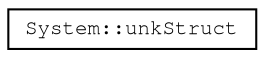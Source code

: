 digraph "Graphical Class Hierarchy"
{
 // LATEX_PDF_SIZE
  edge [fontname="FreeMono",fontsize="10",labelfontname="FreeMono",labelfontsize="10"];
  node [fontname="FreeMono",fontsize="10",shape=record];
  rankdir="LR";
  Node0 [label="System::unkStruct",height=0.2,width=0.4,color="black", fillcolor="white", style="filled",URL="$struct_system_1_1unk_struct.html",tooltip=" "];
}
